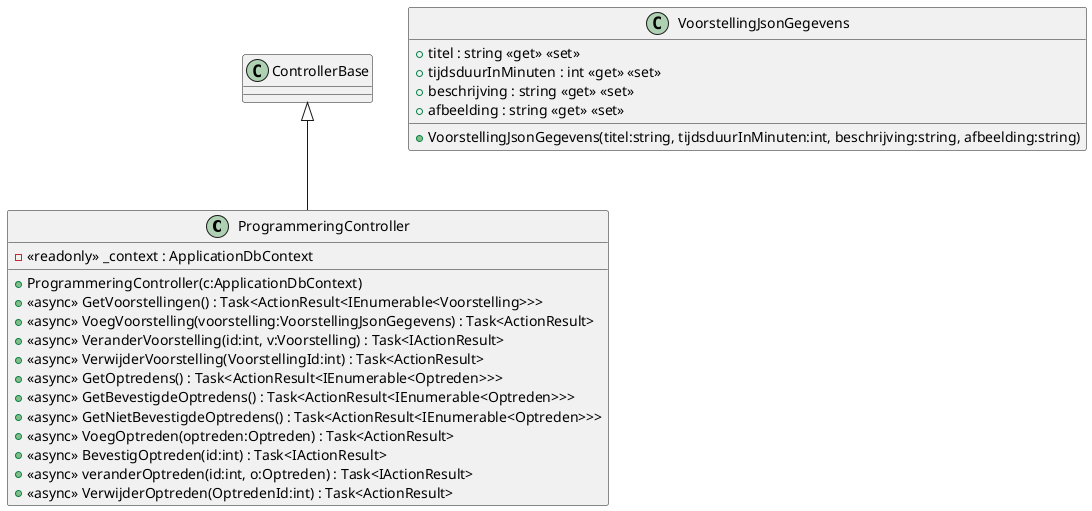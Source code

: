 @startuml
class ProgrammeringController {
    - <<readonly>> _context : ApplicationDbContext
    + ProgrammeringController(c:ApplicationDbContext)
    + <<async>> GetVoorstellingen() : Task<ActionResult<IEnumerable<Voorstelling>>>
    + <<async>> VoegVoorstelling(voorstelling:VoorstellingJsonGegevens) : Task<ActionResult>
    + <<async>> VeranderVoorstelling(id:int, v:Voorstelling) : Task<IActionResult>
    + <<async>> VerwijderVoorstelling(VoorstellingId:int) : Task<ActionResult>
    + <<async>> GetOptredens() : Task<ActionResult<IEnumerable<Optreden>>>
    + <<async>> GetBevestigdeOptredens() : Task<ActionResult<IEnumerable<Optreden>>>
    + <<async>> GetNietBevestigdeOptredens() : Task<ActionResult<IEnumerable<Optreden>>>
    + <<async>> VoegOptreden(optreden:Optreden) : Task<ActionResult>
    + <<async>> BevestigOptreden(id:int) : Task<IActionResult>
    + <<async>> veranderOptreden(id:int, o:Optreden) : Task<IActionResult>
    + <<async>> VerwijderOptreden(OptredenId:int) : Task<ActionResult>
}
class VoorstellingJsonGegevens {
    + titel : string <<get>> <<set>>
    + tijdsduurInMinuten : int <<get>> <<set>>
    + beschrijving : string <<get>> <<set>>
    + afbeelding : string <<get>> <<set>>
    + VoorstellingJsonGegevens(titel:string, tijdsduurInMinuten:int, beschrijving:string, afbeelding:string)
}
ControllerBase <|-- ProgrammeringController
@enduml
